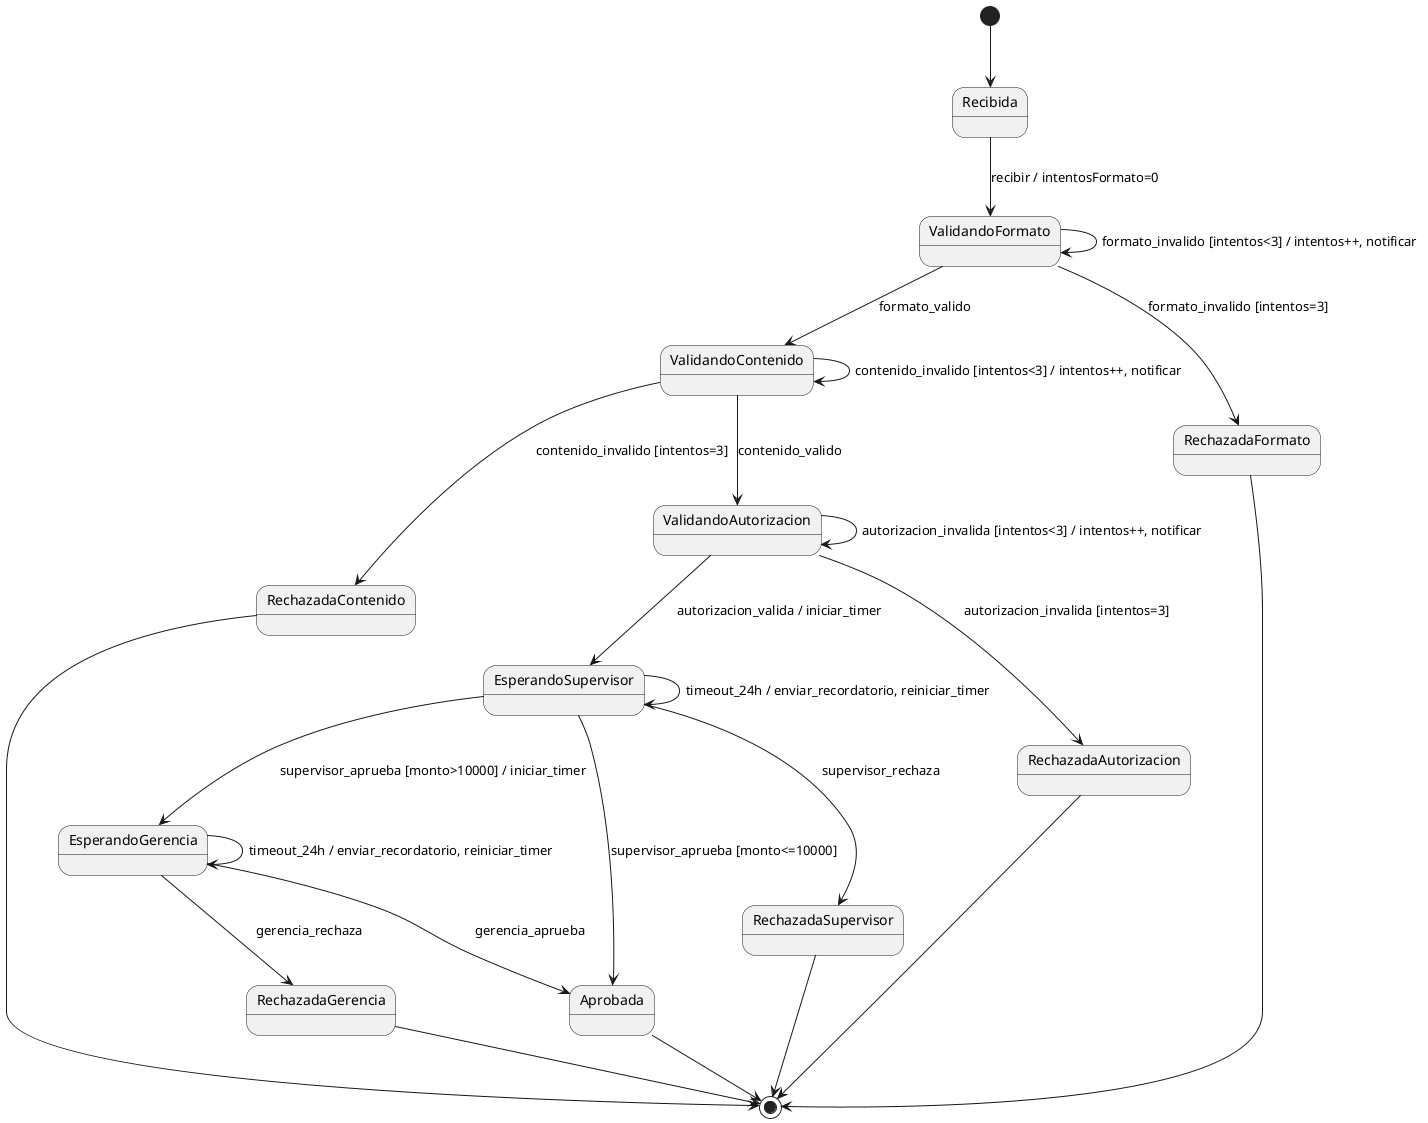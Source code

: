 @startuml
[*] --> Recibida

Recibida --> ValidandoFormato : recibir / intentosFormato=0

ValidandoFormato --> ValidandoFormato : formato_invalido [intentos<3] / intentos++, notificar
ValidandoFormato --> ValidandoContenido : formato_valido
ValidandoFormato --> RechazadaFormato : formato_invalido [intentos=3]

ValidandoContenido --> ValidandoContenido : contenido_invalido [intentos<3] / intentos++, notificar
ValidandoContenido --> ValidandoAutorizacion : contenido_valido
ValidandoContenido --> RechazadaContenido : contenido_invalido [intentos=3]

ValidandoAutorizacion --> ValidandoAutorizacion : autorizacion_invalida [intentos<3] / intentos++, notificar
ValidandoAutorizacion --> EsperandoSupervisor : autorizacion_valida / iniciar_timer
ValidandoAutorizacion --> RechazadaAutorizacion : autorizacion_invalida [intentos=3]

EsperandoSupervisor --> EsperandoSupervisor : timeout_24h / enviar_recordatorio, reiniciar_timer
EsperandoSupervisor --> EsperandoGerencia : supervisor_aprueba [monto>10000] / iniciar_timer
EsperandoSupervisor --> Aprobada : supervisor_aprueba [monto<=10000]
EsperandoSupervisor --> RechazadaSupervisor : supervisor_rechaza

EsperandoGerencia --> EsperandoGerencia : timeout_24h / enviar_recordatorio, reiniciar_timer
EsperandoGerencia --> Aprobada : gerencia_aprueba
EsperandoGerencia --> RechazadaGerencia : gerencia_rechaza

Aprobada --> [*]
RechazadaFormato --> [*]
RechazadaContenido --> [*]
RechazadaAutorizacion --> [*]
RechazadaSupervisor --> [*]
RechazadaGerencia --> [*]
@enduml